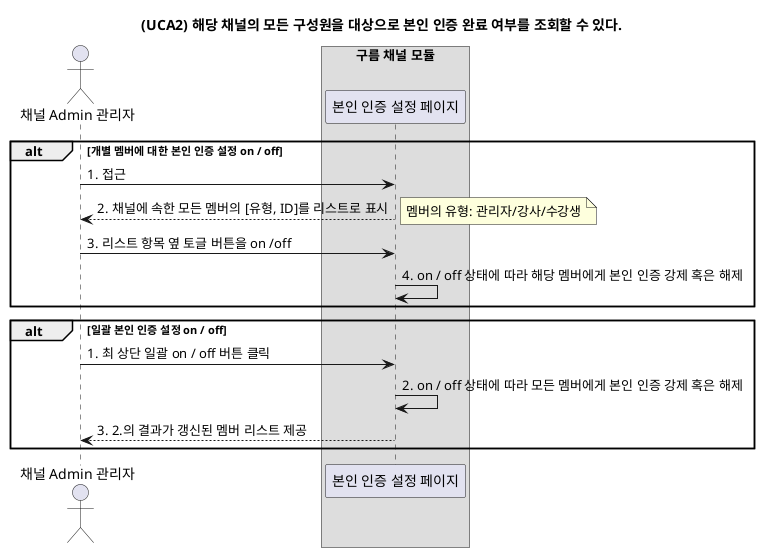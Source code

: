 @startuml

title (UCA2) 해당 채널의 모든 구성원을 대상으로 본인 인증 완료 여부를 조회할 수 있다.

actor "채널 Admin 관리자"

box "구름 채널 모듈"
participant "본인 인증 설정 페이지"
endbox

alt 개별 멤버에 대한 본인 인증 설정 on / off
"채널 Admin 관리자" -> "본인 인증 설정 페이지" : 1. 접근
"본인 인증 설정 페이지" --> "채널 Admin 관리자" : 2. 채널에 속한 모든 멤버의 [유형, ID]를 리스트로 표시
note right
멤버의 유형: 관리자/강사/수강생
end note
"채널 Admin 관리자" -> "본인 인증 설정 페이지" : 3. 리스트 항목 옆 토글 버튼을 on /off
"본인 인증 설정 페이지" -> "본인 인증 설정 페이지" : 4. on / off 상태에 따라 해당 멤버에게 본인 인증 강제 혹은 해제
end

alt 일괄 본인 인증 설정 on / off
"채널 Admin 관리자" -> "본인 인증 설정 페이지" : 1. 최 상단 일괄 on / off 버튼 클릭
"본인 인증 설정 페이지" -> "본인 인증 설정 페이지" : 2. on / off 상태에 따라 모든 멤버에게 본인 인증 강제 혹은 해제
"본인 인증 설정 페이지" --> "채널 Admin 관리자" : 3. 2.의 결과가 갱신된 멤버 리스트 제공
end
@enduml